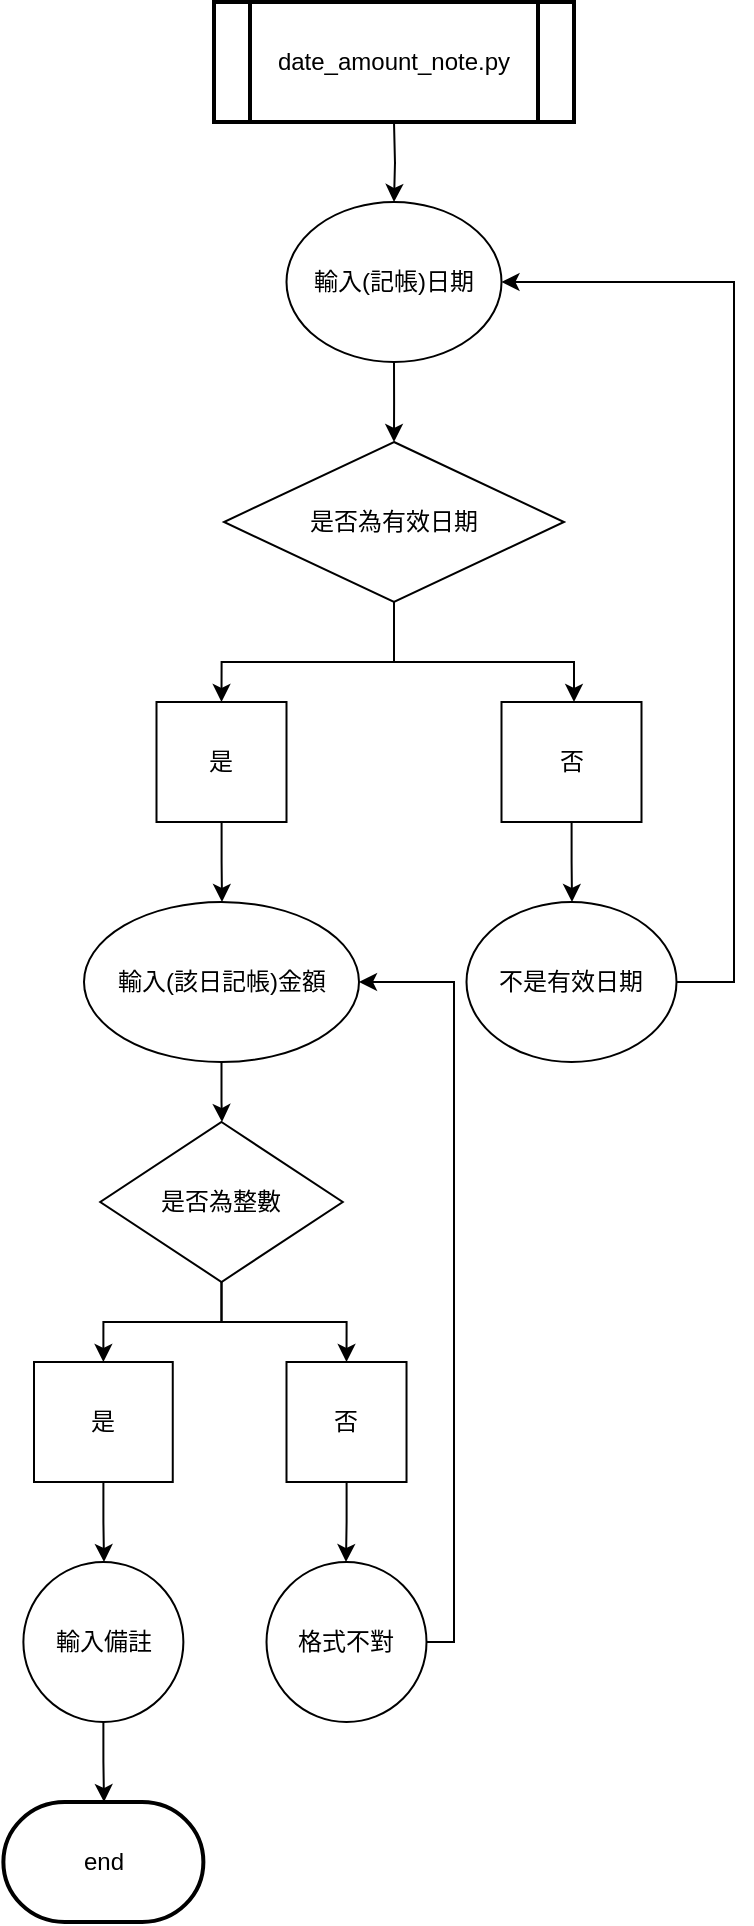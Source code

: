 <mxfile version="22.1.17" type="google">
  <diagram name="第 1 页" id="JXcdz7PXQGKfWIsFNuUZ">
    <mxGraphModel grid="1" page="1" gridSize="10" guides="1" tooltips="1" connect="1" arrows="1" fold="1" pageScale="1" pageWidth="827" pageHeight="1169" math="0" shadow="0">
      <root>
        <mxCell id="0" />
        <mxCell id="1" parent="0" />
        <mxCell id="aRj_W7fAWi2iCgJ9iC1j-1" value="" style="edgeStyle=orthogonalEdgeStyle;rounded=0;orthogonalLoop=1;jettySize=auto;html=1;" edge="1" parent="1">
          <mxGeometry relative="1" as="geometry">
            <mxPoint x="380" y="140" as="sourcePoint" />
            <mxPoint x="380" y="180" as="targetPoint" />
          </mxGeometry>
        </mxCell>
        <mxCell id="aRj_W7fAWi2iCgJ9iC1j-2" value="" style="edgeStyle=orthogonalEdgeStyle;rounded=0;orthogonalLoop=1;jettySize=auto;html=1;" edge="1" parent="1" source="aRj_W7fAWi2iCgJ9iC1j-3">
          <mxGeometry relative="1" as="geometry">
            <mxPoint x="380" y="300" as="targetPoint" />
          </mxGeometry>
        </mxCell>
        <mxCell id="aRj_W7fAWi2iCgJ9iC1j-3" value="輸入(記帳)日期" style="ellipse;whiteSpace=wrap;html=1;" vertex="1" parent="1">
          <mxGeometry x="326.25" y="180" width="107.5" height="80" as="geometry" />
        </mxCell>
        <mxCell id="aRj_W7fAWi2iCgJ9iC1j-4" value="" style="edgeStyle=orthogonalEdgeStyle;rounded=0;orthogonalLoop=1;jettySize=auto;html=1;entryX=0.5;entryY=0;entryDx=0;entryDy=0;" edge="1" parent="1" source="aRj_W7fAWi2iCgJ9iC1j-6" target="aRj_W7fAWi2iCgJ9iC1j-8">
          <mxGeometry relative="1" as="geometry">
            <mxPoint x="380" y="470" as="targetPoint" />
            <Array as="points">
              <mxPoint x="380" y="410" />
              <mxPoint x="294" y="410" />
            </Array>
          </mxGeometry>
        </mxCell>
        <mxCell id="aRj_W7fAWi2iCgJ9iC1j-5" value="" style="edgeStyle=orthogonalEdgeStyle;rounded=0;orthogonalLoop=1;jettySize=auto;html=1;" edge="1" parent="1" source="aRj_W7fAWi2iCgJ9iC1j-6" target="aRj_W7fAWi2iCgJ9iC1j-10">
          <mxGeometry relative="1" as="geometry">
            <Array as="points">
              <mxPoint x="380" y="410" />
              <mxPoint x="470" y="410" />
            </Array>
          </mxGeometry>
        </mxCell>
        <mxCell id="aRj_W7fAWi2iCgJ9iC1j-6" value="是否為有效日期" style="rhombus;whiteSpace=wrap;html=1;" vertex="1" parent="1">
          <mxGeometry x="295" y="300" width="170" height="80" as="geometry" />
        </mxCell>
        <mxCell id="aRj_W7fAWi2iCgJ9iC1j-7" value="" style="edgeStyle=orthogonalEdgeStyle;rounded=0;orthogonalLoop=1;jettySize=auto;html=1;" edge="1" parent="1" source="aRj_W7fAWi2iCgJ9iC1j-8">
          <mxGeometry relative="1" as="geometry">
            <mxPoint x="294" y="530" as="targetPoint" />
          </mxGeometry>
        </mxCell>
        <mxCell id="aRj_W7fAWi2iCgJ9iC1j-8" value="是" style="whiteSpace=wrap;html=1;" vertex="1" parent="1">
          <mxGeometry x="261.25" y="430" width="65" height="60" as="geometry" />
        </mxCell>
        <mxCell id="aRj_W7fAWi2iCgJ9iC1j-9" value="" style="edgeStyle=orthogonalEdgeStyle;rounded=0;orthogonalLoop=1;jettySize=auto;html=1;" edge="1" parent="1" source="aRj_W7fAWi2iCgJ9iC1j-10">
          <mxGeometry relative="1" as="geometry">
            <mxPoint x="469" y="530" as="targetPoint" />
          </mxGeometry>
        </mxCell>
        <mxCell id="aRj_W7fAWi2iCgJ9iC1j-10" value="&lt;font style=&quot;vertical-align: inherit;&quot;&gt;&lt;font style=&quot;vertical-align: inherit;&quot;&gt;否&lt;/font&gt;&lt;/font&gt;" style="whiteSpace=wrap;html=1;" vertex="1" parent="1">
          <mxGeometry x="433.75" y="430" width="70" height="60" as="geometry" />
        </mxCell>
        <mxCell id="aRj_W7fAWi2iCgJ9iC1j-11" value="" style="edgeStyle=orthogonalEdgeStyle;rounded=0;orthogonalLoop=1;jettySize=auto;html=1;" edge="1" parent="1" source="aRj_W7fAWi2iCgJ9iC1j-12">
          <mxGeometry relative="1" as="geometry">
            <mxPoint x="294" y="640" as="targetPoint" />
          </mxGeometry>
        </mxCell>
        <mxCell id="aRj_W7fAWi2iCgJ9iC1j-12" value="輸入(該日記帳)金額" style="ellipse;whiteSpace=wrap;html=1;" vertex="1" parent="1">
          <mxGeometry x="225" y="530" width="137.5" height="80" as="geometry" />
        </mxCell>
        <mxCell id="aRj_W7fAWi2iCgJ9iC1j-13" value="" style="edgeStyle=orthogonalEdgeStyle;rounded=0;orthogonalLoop=1;jettySize=auto;html=1;entryX=1;entryY=0.5;entryDx=0;entryDy=0;" edge="1" parent="1" source="aRj_W7fAWi2iCgJ9iC1j-14" target="aRj_W7fAWi2iCgJ9iC1j-3">
          <mxGeometry relative="1" as="geometry">
            <mxPoint x="613.75" y="570" as="targetPoint" />
            <Array as="points">
              <mxPoint x="550" y="570" />
              <mxPoint x="550" y="220" />
            </Array>
          </mxGeometry>
        </mxCell>
        <mxCell id="aRj_W7fAWi2iCgJ9iC1j-14" value="不是有效日期" style="ellipse;whiteSpace=wrap;html=1;" vertex="1" parent="1">
          <mxGeometry x="416.25" y="530" width="105" height="80" as="geometry" />
        </mxCell>
        <mxCell id="aRj_W7fAWi2iCgJ9iC1j-15" style="edgeStyle=orthogonalEdgeStyle;rounded=0;orthogonalLoop=1;jettySize=auto;html=1;exitX=0.5;exitY=1;exitDx=0;exitDy=0;" edge="1" parent="1" source="aRj_W7fAWi2iCgJ9iC1j-14" target="aRj_W7fAWi2iCgJ9iC1j-14">
          <mxGeometry relative="1" as="geometry" />
        </mxCell>
        <mxCell id="aRj_W7fAWi2iCgJ9iC1j-16" value="" style="edgeStyle=orthogonalEdgeStyle;rounded=0;orthogonalLoop=1;jettySize=auto;html=1;entryX=0.5;entryY=0;entryDx=0;entryDy=0;" edge="1" parent="1" source="aRj_W7fAWi2iCgJ9iC1j-18" target="aRj_W7fAWi2iCgJ9iC1j-20">
          <mxGeometry relative="1" as="geometry">
            <mxPoint x="294" y="760" as="targetPoint" />
          </mxGeometry>
        </mxCell>
        <mxCell id="aRj_W7fAWi2iCgJ9iC1j-17" value="" style="edgeStyle=orthogonalEdgeStyle;rounded=0;orthogonalLoop=1;jettySize=auto;html=1;entryX=0.5;entryY=0;entryDx=0;entryDy=0;" edge="1" parent="1" source="aRj_W7fAWi2iCgJ9iC1j-18" target="aRj_W7fAWi2iCgJ9iC1j-24">
          <mxGeometry relative="1" as="geometry">
            <mxPoint x="435.005" y="680" as="targetPoint" />
          </mxGeometry>
        </mxCell>
        <mxCell id="aRj_W7fAWi2iCgJ9iC1j-18" value="是否為整數" style="rhombus;whiteSpace=wrap;html=1;" vertex="1" parent="1">
          <mxGeometry x="233.13" y="640" width="121.25" height="80" as="geometry" />
        </mxCell>
        <mxCell id="aRj_W7fAWi2iCgJ9iC1j-19" value="" style="edgeStyle=orthogonalEdgeStyle;rounded=0;orthogonalLoop=1;jettySize=auto;html=1;" edge="1" parent="1" source="aRj_W7fAWi2iCgJ9iC1j-20">
          <mxGeometry relative="1" as="geometry">
            <mxPoint x="235" y="860" as="targetPoint" />
          </mxGeometry>
        </mxCell>
        <mxCell id="aRj_W7fAWi2iCgJ9iC1j-20" value="是" style="whiteSpace=wrap;html=1;" vertex="1" parent="1">
          <mxGeometry x="200" y="760" width="69.38" height="60" as="geometry" />
        </mxCell>
        <mxCell id="aRj_W7fAWi2iCgJ9iC1j-21" value="" style="edgeStyle=orthogonalEdgeStyle;rounded=0;orthogonalLoop=1;jettySize=auto;html=1;" edge="1" parent="1" source="aRj_W7fAWi2iCgJ9iC1j-22">
          <mxGeometry relative="1" as="geometry">
            <mxPoint x="235" y="980" as="targetPoint" />
          </mxGeometry>
        </mxCell>
        <mxCell id="aRj_W7fAWi2iCgJ9iC1j-22" value="輸入備註" style="ellipse;whiteSpace=wrap;html=1;" vertex="1" parent="1">
          <mxGeometry x="194.69" y="860" width="80" height="80" as="geometry" />
        </mxCell>
        <mxCell id="aRj_W7fAWi2iCgJ9iC1j-23" value="" style="edgeStyle=orthogonalEdgeStyle;rounded=0;orthogonalLoop=1;jettySize=auto;html=1;" edge="1" parent="1" source="aRj_W7fAWi2iCgJ9iC1j-24">
          <mxGeometry relative="1" as="geometry">
            <mxPoint x="356" y="860" as="targetPoint" />
          </mxGeometry>
        </mxCell>
        <mxCell id="aRj_W7fAWi2iCgJ9iC1j-24" value="否" style="whiteSpace=wrap;html=1;" vertex="1" parent="1">
          <mxGeometry x="326.25" y="760" width="60.01" height="60" as="geometry" />
        </mxCell>
        <mxCell id="aRj_W7fAWi2iCgJ9iC1j-25" value="" style="edgeStyle=orthogonalEdgeStyle;rounded=0;orthogonalLoop=1;jettySize=auto;html=1;entryX=1;entryY=0.5;entryDx=0;entryDy=0;" edge="1" parent="1" source="aRj_W7fAWi2iCgJ9iC1j-26" target="aRj_W7fAWi2iCgJ9iC1j-12">
          <mxGeometry relative="1" as="geometry">
            <mxPoint x="476.255" y="900" as="targetPoint" />
            <Array as="points">
              <mxPoint x="410" y="900" />
              <mxPoint x="410" y="570" />
            </Array>
          </mxGeometry>
        </mxCell>
        <mxCell id="aRj_W7fAWi2iCgJ9iC1j-26" value="格式不對" style="ellipse;whiteSpace=wrap;html=1;" vertex="1" parent="1">
          <mxGeometry x="316.255" y="860" width="80" height="80" as="geometry" />
        </mxCell>
        <mxCell id="aRj_W7fAWi2iCgJ9iC1j-27" value="end" style="strokeWidth=2;html=1;shape=mxgraph.flowchart.terminator;whiteSpace=wrap;" vertex="1" parent="1">
          <mxGeometry x="184.69" y="980" width="100" height="60" as="geometry" />
        </mxCell>
        <mxCell id="aRj_W7fAWi2iCgJ9iC1j-28" value="&lt;font style=&quot;vertical-align: inherit;&quot;&gt;&lt;font style=&quot;vertical-align: inherit;&quot;&gt;date_amount_note.py&lt;/font&gt;&lt;/font&gt;" style="shape=process;whiteSpace=wrap;html=1;backgroundOutline=1;strokeWidth=2;" vertex="1" parent="1">
          <mxGeometry x="290" y="80" width="180" height="60" as="geometry" />
        </mxCell>
      </root>
    </mxGraphModel>
  </diagram>
</mxfile>
